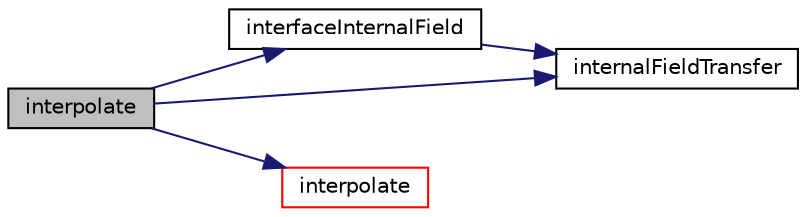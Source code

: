 digraph "interpolate"
{
  bgcolor="transparent";
  edge [fontname="Helvetica",fontsize="10",labelfontname="Helvetica",labelfontsize="10"];
  node [fontname="Helvetica",fontsize="10",shape=record];
  rankdir="LR";
  Node877 [label="interpolate",height=0.2,width=0.4,color="black", fillcolor="grey75", style="filled", fontcolor="black"];
  Node877 -> Node878 [color="midnightblue",fontsize="10",style="solid",fontname="Helvetica"];
  Node878 [label="interfaceInternalField",height=0.2,width=0.4,color="black",URL="$a23629.html#aa8871ae0f8409c5f343da9516cd8c846",tooltip="Return the values of the given internal data adjacent to. "];
  Node878 -> Node879 [color="midnightblue",fontsize="10",style="solid",fontname="Helvetica"];
  Node879 [label="internalFieldTransfer",height=0.2,width=0.4,color="black",URL="$a23629.html#a237c9448fbff6fcefb820f4076a58f26",tooltip="Return neighbour field. "];
  Node877 -> Node879 [color="midnightblue",fontsize="10",style="solid",fontname="Helvetica"];
  Node877 -> Node880 [color="midnightblue",fontsize="10",style="solid",fontname="Helvetica"];
  Node880 [label="interpolate",height=0.2,width=0.4,color="red",URL="$a23629.html#a05f9da785fabd880c4a17a02b2365cb9",tooltip="Interpolate (make sure to have uptodate areas) "];
}
